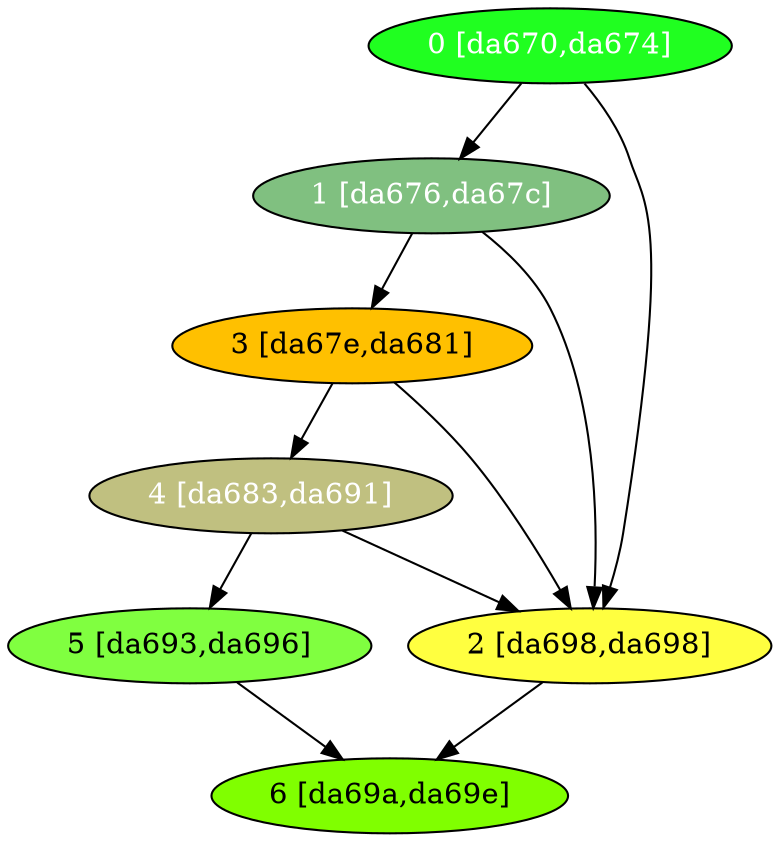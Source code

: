 diGraph libnss3{
	libnss3_0  [style=filled fillcolor="#20FF20" fontcolor="#ffffff" shape=oval label="0 [da670,da674]"]
	libnss3_1  [style=filled fillcolor="#80C080" fontcolor="#ffffff" shape=oval label="1 [da676,da67c]"]
	libnss3_2  [style=filled fillcolor="#FFFF40" fontcolor="#000000" shape=oval label="2 [da698,da698]"]
	libnss3_3  [style=filled fillcolor="#FFC000" fontcolor="#000000" shape=oval label="3 [da67e,da681]"]
	libnss3_4  [style=filled fillcolor="#C0C080" fontcolor="#ffffff" shape=oval label="4 [da683,da691]"]
	libnss3_5  [style=filled fillcolor="#80FF40" fontcolor="#000000" shape=oval label="5 [da693,da696]"]
	libnss3_6  [style=filled fillcolor="#80FF00" fontcolor="#000000" shape=oval label="6 [da69a,da69e]"]

	libnss3_0 -> libnss3_1
	libnss3_0 -> libnss3_2
	libnss3_1 -> libnss3_2
	libnss3_1 -> libnss3_3
	libnss3_2 -> libnss3_6
	libnss3_3 -> libnss3_2
	libnss3_3 -> libnss3_4
	libnss3_4 -> libnss3_2
	libnss3_4 -> libnss3_5
	libnss3_5 -> libnss3_6
}